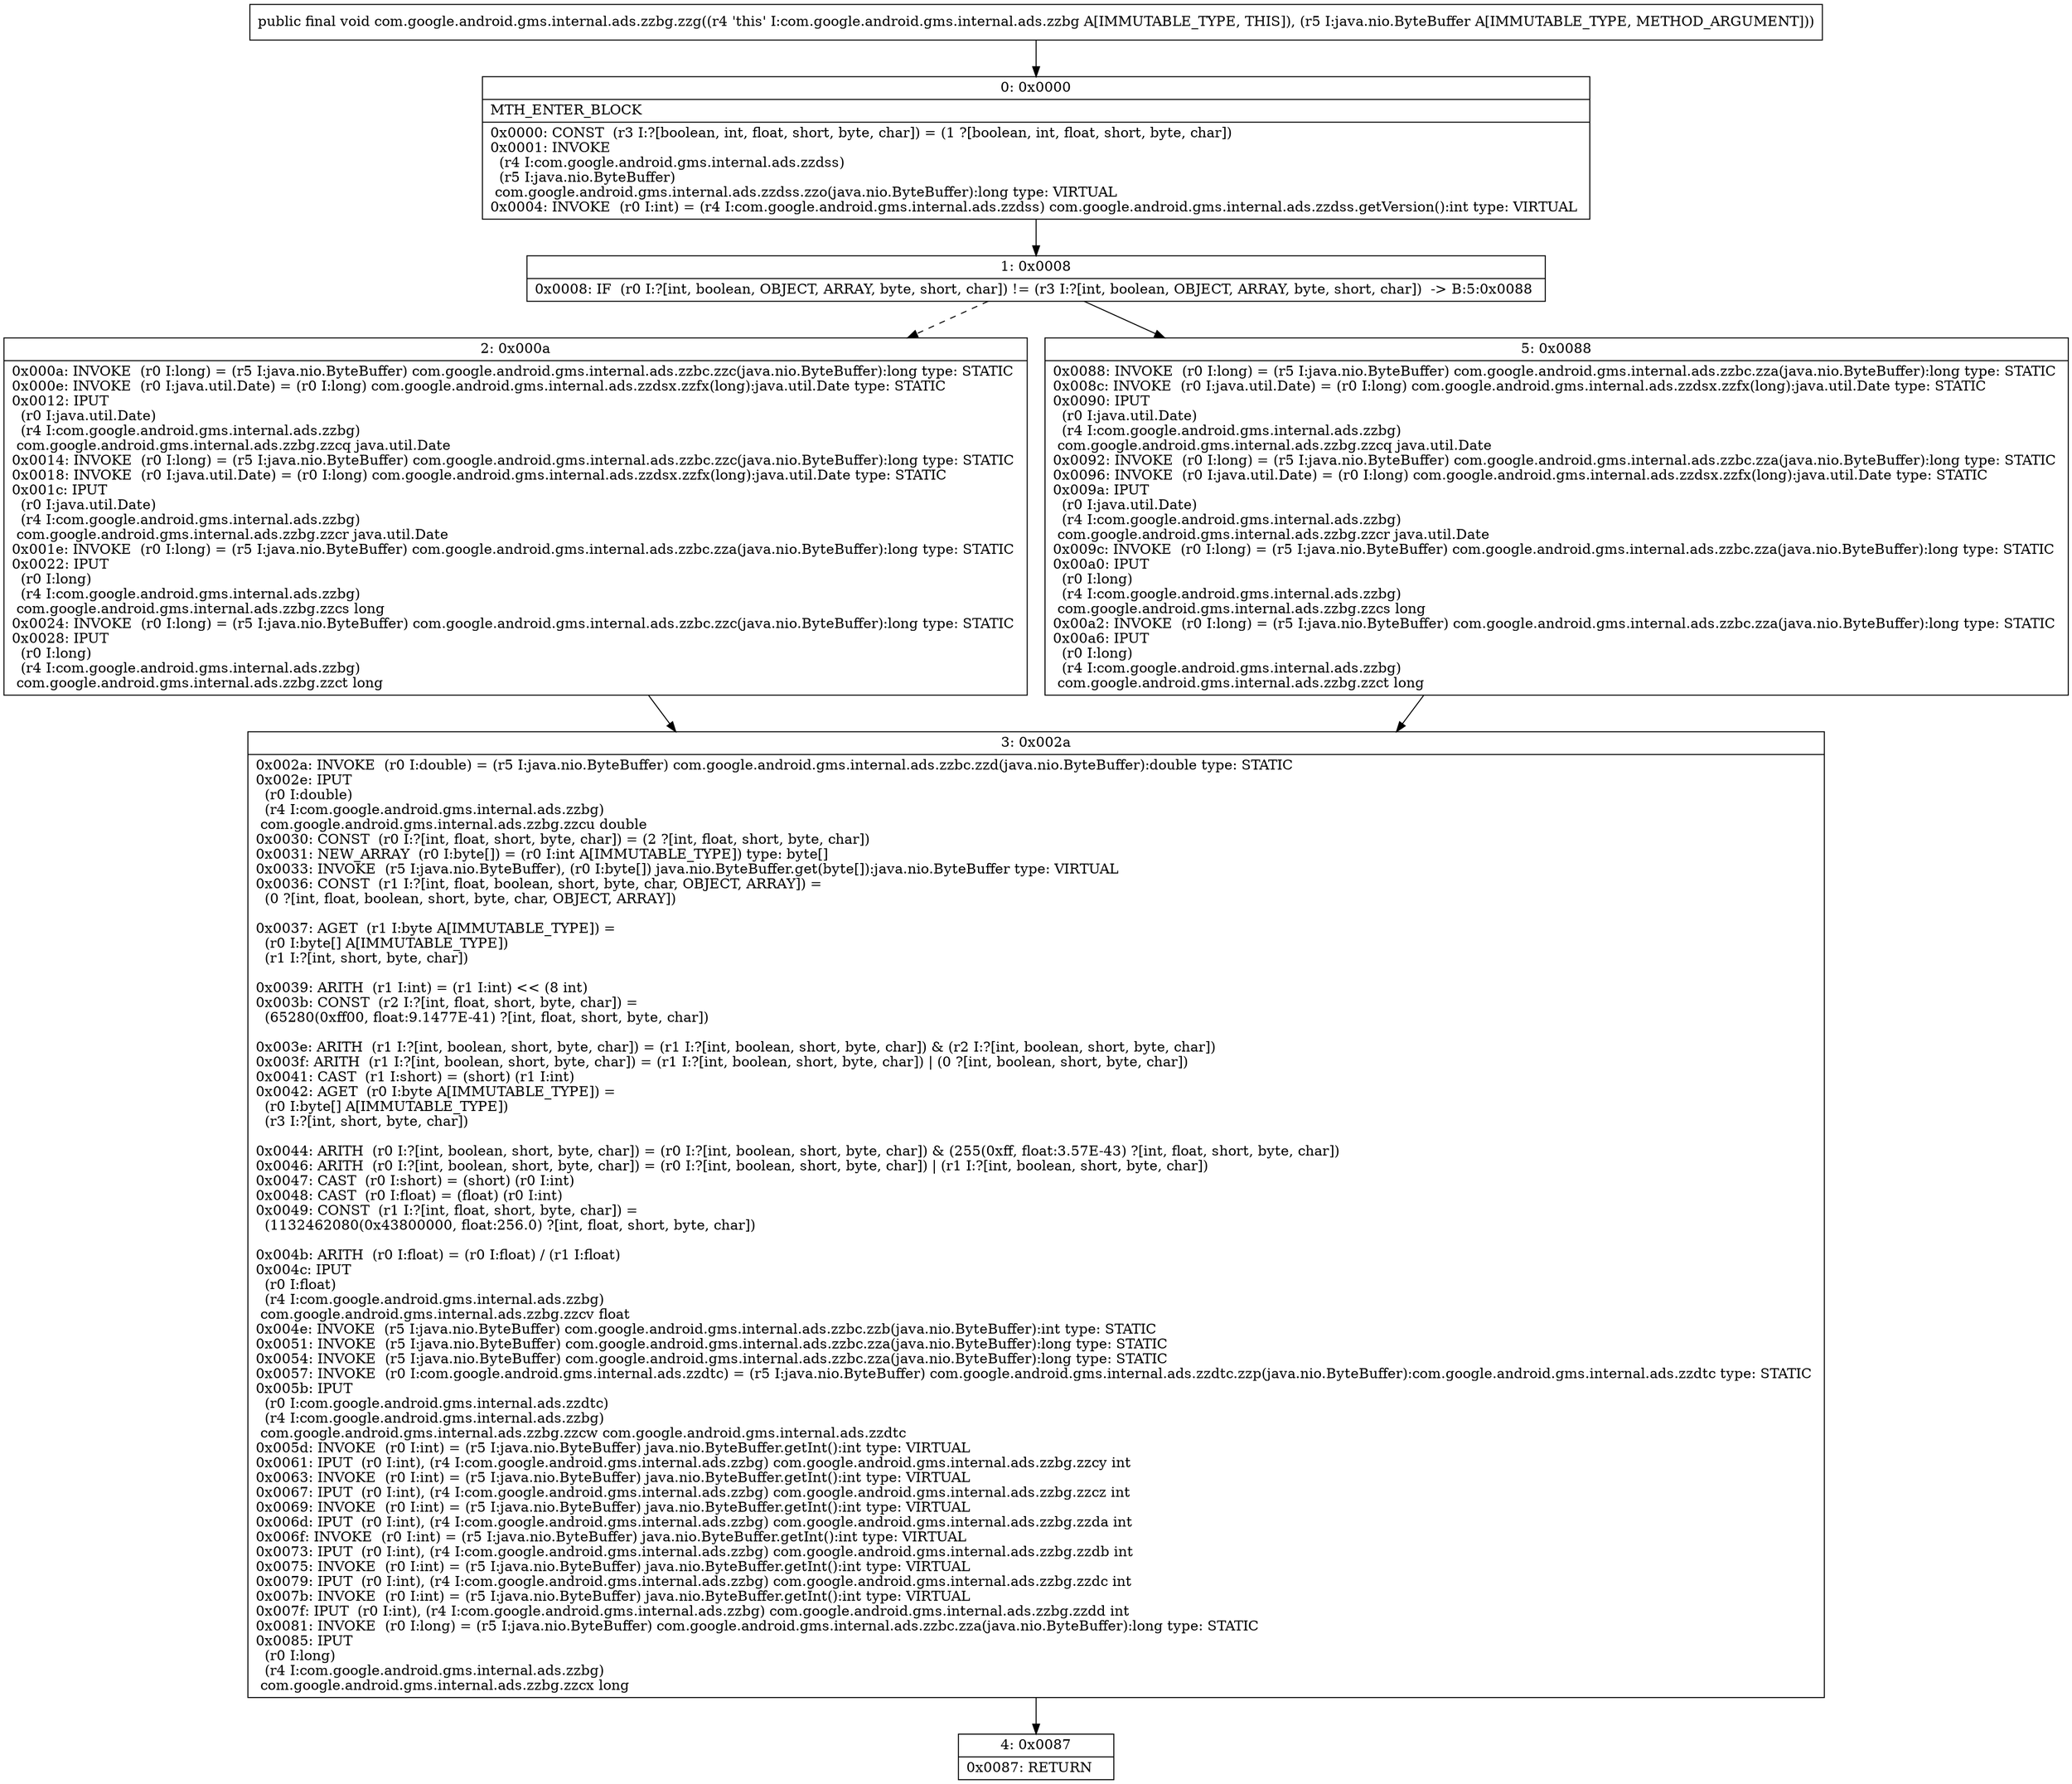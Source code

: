 digraph "CFG forcom.google.android.gms.internal.ads.zzbg.zzg(Ljava\/nio\/ByteBuffer;)V" {
Node_0 [shape=record,label="{0\:\ 0x0000|MTH_ENTER_BLOCK\l|0x0000: CONST  (r3 I:?[boolean, int, float, short, byte, char]) = (1 ?[boolean, int, float, short, byte, char]) \l0x0001: INVOKE  \l  (r4 I:com.google.android.gms.internal.ads.zzdss)\l  (r5 I:java.nio.ByteBuffer)\l com.google.android.gms.internal.ads.zzdss.zzo(java.nio.ByteBuffer):long type: VIRTUAL \l0x0004: INVOKE  (r0 I:int) = (r4 I:com.google.android.gms.internal.ads.zzdss) com.google.android.gms.internal.ads.zzdss.getVersion():int type: VIRTUAL \l}"];
Node_1 [shape=record,label="{1\:\ 0x0008|0x0008: IF  (r0 I:?[int, boolean, OBJECT, ARRAY, byte, short, char]) != (r3 I:?[int, boolean, OBJECT, ARRAY, byte, short, char])  \-\> B:5:0x0088 \l}"];
Node_2 [shape=record,label="{2\:\ 0x000a|0x000a: INVOKE  (r0 I:long) = (r5 I:java.nio.ByteBuffer) com.google.android.gms.internal.ads.zzbc.zzc(java.nio.ByteBuffer):long type: STATIC \l0x000e: INVOKE  (r0 I:java.util.Date) = (r0 I:long) com.google.android.gms.internal.ads.zzdsx.zzfx(long):java.util.Date type: STATIC \l0x0012: IPUT  \l  (r0 I:java.util.Date)\l  (r4 I:com.google.android.gms.internal.ads.zzbg)\l com.google.android.gms.internal.ads.zzbg.zzcq java.util.Date \l0x0014: INVOKE  (r0 I:long) = (r5 I:java.nio.ByteBuffer) com.google.android.gms.internal.ads.zzbc.zzc(java.nio.ByteBuffer):long type: STATIC \l0x0018: INVOKE  (r0 I:java.util.Date) = (r0 I:long) com.google.android.gms.internal.ads.zzdsx.zzfx(long):java.util.Date type: STATIC \l0x001c: IPUT  \l  (r0 I:java.util.Date)\l  (r4 I:com.google.android.gms.internal.ads.zzbg)\l com.google.android.gms.internal.ads.zzbg.zzcr java.util.Date \l0x001e: INVOKE  (r0 I:long) = (r5 I:java.nio.ByteBuffer) com.google.android.gms.internal.ads.zzbc.zza(java.nio.ByteBuffer):long type: STATIC \l0x0022: IPUT  \l  (r0 I:long)\l  (r4 I:com.google.android.gms.internal.ads.zzbg)\l com.google.android.gms.internal.ads.zzbg.zzcs long \l0x0024: INVOKE  (r0 I:long) = (r5 I:java.nio.ByteBuffer) com.google.android.gms.internal.ads.zzbc.zzc(java.nio.ByteBuffer):long type: STATIC \l0x0028: IPUT  \l  (r0 I:long)\l  (r4 I:com.google.android.gms.internal.ads.zzbg)\l com.google.android.gms.internal.ads.zzbg.zzct long \l}"];
Node_3 [shape=record,label="{3\:\ 0x002a|0x002a: INVOKE  (r0 I:double) = (r5 I:java.nio.ByteBuffer) com.google.android.gms.internal.ads.zzbc.zzd(java.nio.ByteBuffer):double type: STATIC \l0x002e: IPUT  \l  (r0 I:double)\l  (r4 I:com.google.android.gms.internal.ads.zzbg)\l com.google.android.gms.internal.ads.zzbg.zzcu double \l0x0030: CONST  (r0 I:?[int, float, short, byte, char]) = (2 ?[int, float, short, byte, char]) \l0x0031: NEW_ARRAY  (r0 I:byte[]) = (r0 I:int A[IMMUTABLE_TYPE]) type: byte[] \l0x0033: INVOKE  (r5 I:java.nio.ByteBuffer), (r0 I:byte[]) java.nio.ByteBuffer.get(byte[]):java.nio.ByteBuffer type: VIRTUAL \l0x0036: CONST  (r1 I:?[int, float, boolean, short, byte, char, OBJECT, ARRAY]) = \l  (0 ?[int, float, boolean, short, byte, char, OBJECT, ARRAY])\l \l0x0037: AGET  (r1 I:byte A[IMMUTABLE_TYPE]) = \l  (r0 I:byte[] A[IMMUTABLE_TYPE])\l  (r1 I:?[int, short, byte, char])\l \l0x0039: ARITH  (r1 I:int) = (r1 I:int) \<\< (8 int) \l0x003b: CONST  (r2 I:?[int, float, short, byte, char]) = \l  (65280(0xff00, float:9.1477E\-41) ?[int, float, short, byte, char])\l \l0x003e: ARITH  (r1 I:?[int, boolean, short, byte, char]) = (r1 I:?[int, boolean, short, byte, char]) & (r2 I:?[int, boolean, short, byte, char]) \l0x003f: ARITH  (r1 I:?[int, boolean, short, byte, char]) = (r1 I:?[int, boolean, short, byte, char]) \| (0 ?[int, boolean, short, byte, char]) \l0x0041: CAST  (r1 I:short) = (short) (r1 I:int) \l0x0042: AGET  (r0 I:byte A[IMMUTABLE_TYPE]) = \l  (r0 I:byte[] A[IMMUTABLE_TYPE])\l  (r3 I:?[int, short, byte, char])\l \l0x0044: ARITH  (r0 I:?[int, boolean, short, byte, char]) = (r0 I:?[int, boolean, short, byte, char]) & (255(0xff, float:3.57E\-43) ?[int, float, short, byte, char]) \l0x0046: ARITH  (r0 I:?[int, boolean, short, byte, char]) = (r0 I:?[int, boolean, short, byte, char]) \| (r1 I:?[int, boolean, short, byte, char]) \l0x0047: CAST  (r0 I:short) = (short) (r0 I:int) \l0x0048: CAST  (r0 I:float) = (float) (r0 I:int) \l0x0049: CONST  (r1 I:?[int, float, short, byte, char]) = \l  (1132462080(0x43800000, float:256.0) ?[int, float, short, byte, char])\l \l0x004b: ARITH  (r0 I:float) = (r0 I:float) \/ (r1 I:float) \l0x004c: IPUT  \l  (r0 I:float)\l  (r4 I:com.google.android.gms.internal.ads.zzbg)\l com.google.android.gms.internal.ads.zzbg.zzcv float \l0x004e: INVOKE  (r5 I:java.nio.ByteBuffer) com.google.android.gms.internal.ads.zzbc.zzb(java.nio.ByteBuffer):int type: STATIC \l0x0051: INVOKE  (r5 I:java.nio.ByteBuffer) com.google.android.gms.internal.ads.zzbc.zza(java.nio.ByteBuffer):long type: STATIC \l0x0054: INVOKE  (r5 I:java.nio.ByteBuffer) com.google.android.gms.internal.ads.zzbc.zza(java.nio.ByteBuffer):long type: STATIC \l0x0057: INVOKE  (r0 I:com.google.android.gms.internal.ads.zzdtc) = (r5 I:java.nio.ByteBuffer) com.google.android.gms.internal.ads.zzdtc.zzp(java.nio.ByteBuffer):com.google.android.gms.internal.ads.zzdtc type: STATIC \l0x005b: IPUT  \l  (r0 I:com.google.android.gms.internal.ads.zzdtc)\l  (r4 I:com.google.android.gms.internal.ads.zzbg)\l com.google.android.gms.internal.ads.zzbg.zzcw com.google.android.gms.internal.ads.zzdtc \l0x005d: INVOKE  (r0 I:int) = (r5 I:java.nio.ByteBuffer) java.nio.ByteBuffer.getInt():int type: VIRTUAL \l0x0061: IPUT  (r0 I:int), (r4 I:com.google.android.gms.internal.ads.zzbg) com.google.android.gms.internal.ads.zzbg.zzcy int \l0x0063: INVOKE  (r0 I:int) = (r5 I:java.nio.ByteBuffer) java.nio.ByteBuffer.getInt():int type: VIRTUAL \l0x0067: IPUT  (r0 I:int), (r4 I:com.google.android.gms.internal.ads.zzbg) com.google.android.gms.internal.ads.zzbg.zzcz int \l0x0069: INVOKE  (r0 I:int) = (r5 I:java.nio.ByteBuffer) java.nio.ByteBuffer.getInt():int type: VIRTUAL \l0x006d: IPUT  (r0 I:int), (r4 I:com.google.android.gms.internal.ads.zzbg) com.google.android.gms.internal.ads.zzbg.zzda int \l0x006f: INVOKE  (r0 I:int) = (r5 I:java.nio.ByteBuffer) java.nio.ByteBuffer.getInt():int type: VIRTUAL \l0x0073: IPUT  (r0 I:int), (r4 I:com.google.android.gms.internal.ads.zzbg) com.google.android.gms.internal.ads.zzbg.zzdb int \l0x0075: INVOKE  (r0 I:int) = (r5 I:java.nio.ByteBuffer) java.nio.ByteBuffer.getInt():int type: VIRTUAL \l0x0079: IPUT  (r0 I:int), (r4 I:com.google.android.gms.internal.ads.zzbg) com.google.android.gms.internal.ads.zzbg.zzdc int \l0x007b: INVOKE  (r0 I:int) = (r5 I:java.nio.ByteBuffer) java.nio.ByteBuffer.getInt():int type: VIRTUAL \l0x007f: IPUT  (r0 I:int), (r4 I:com.google.android.gms.internal.ads.zzbg) com.google.android.gms.internal.ads.zzbg.zzdd int \l0x0081: INVOKE  (r0 I:long) = (r5 I:java.nio.ByteBuffer) com.google.android.gms.internal.ads.zzbc.zza(java.nio.ByteBuffer):long type: STATIC \l0x0085: IPUT  \l  (r0 I:long)\l  (r4 I:com.google.android.gms.internal.ads.zzbg)\l com.google.android.gms.internal.ads.zzbg.zzcx long \l}"];
Node_4 [shape=record,label="{4\:\ 0x0087|0x0087: RETURN   \l}"];
Node_5 [shape=record,label="{5\:\ 0x0088|0x0088: INVOKE  (r0 I:long) = (r5 I:java.nio.ByteBuffer) com.google.android.gms.internal.ads.zzbc.zza(java.nio.ByteBuffer):long type: STATIC \l0x008c: INVOKE  (r0 I:java.util.Date) = (r0 I:long) com.google.android.gms.internal.ads.zzdsx.zzfx(long):java.util.Date type: STATIC \l0x0090: IPUT  \l  (r0 I:java.util.Date)\l  (r4 I:com.google.android.gms.internal.ads.zzbg)\l com.google.android.gms.internal.ads.zzbg.zzcq java.util.Date \l0x0092: INVOKE  (r0 I:long) = (r5 I:java.nio.ByteBuffer) com.google.android.gms.internal.ads.zzbc.zza(java.nio.ByteBuffer):long type: STATIC \l0x0096: INVOKE  (r0 I:java.util.Date) = (r0 I:long) com.google.android.gms.internal.ads.zzdsx.zzfx(long):java.util.Date type: STATIC \l0x009a: IPUT  \l  (r0 I:java.util.Date)\l  (r4 I:com.google.android.gms.internal.ads.zzbg)\l com.google.android.gms.internal.ads.zzbg.zzcr java.util.Date \l0x009c: INVOKE  (r0 I:long) = (r5 I:java.nio.ByteBuffer) com.google.android.gms.internal.ads.zzbc.zza(java.nio.ByteBuffer):long type: STATIC \l0x00a0: IPUT  \l  (r0 I:long)\l  (r4 I:com.google.android.gms.internal.ads.zzbg)\l com.google.android.gms.internal.ads.zzbg.zzcs long \l0x00a2: INVOKE  (r0 I:long) = (r5 I:java.nio.ByteBuffer) com.google.android.gms.internal.ads.zzbc.zza(java.nio.ByteBuffer):long type: STATIC \l0x00a6: IPUT  \l  (r0 I:long)\l  (r4 I:com.google.android.gms.internal.ads.zzbg)\l com.google.android.gms.internal.ads.zzbg.zzct long \l}"];
MethodNode[shape=record,label="{public final void com.google.android.gms.internal.ads.zzbg.zzg((r4 'this' I:com.google.android.gms.internal.ads.zzbg A[IMMUTABLE_TYPE, THIS]), (r5 I:java.nio.ByteBuffer A[IMMUTABLE_TYPE, METHOD_ARGUMENT])) }"];
MethodNode -> Node_0;
Node_0 -> Node_1;
Node_1 -> Node_2[style=dashed];
Node_1 -> Node_5;
Node_2 -> Node_3;
Node_3 -> Node_4;
Node_5 -> Node_3;
}

